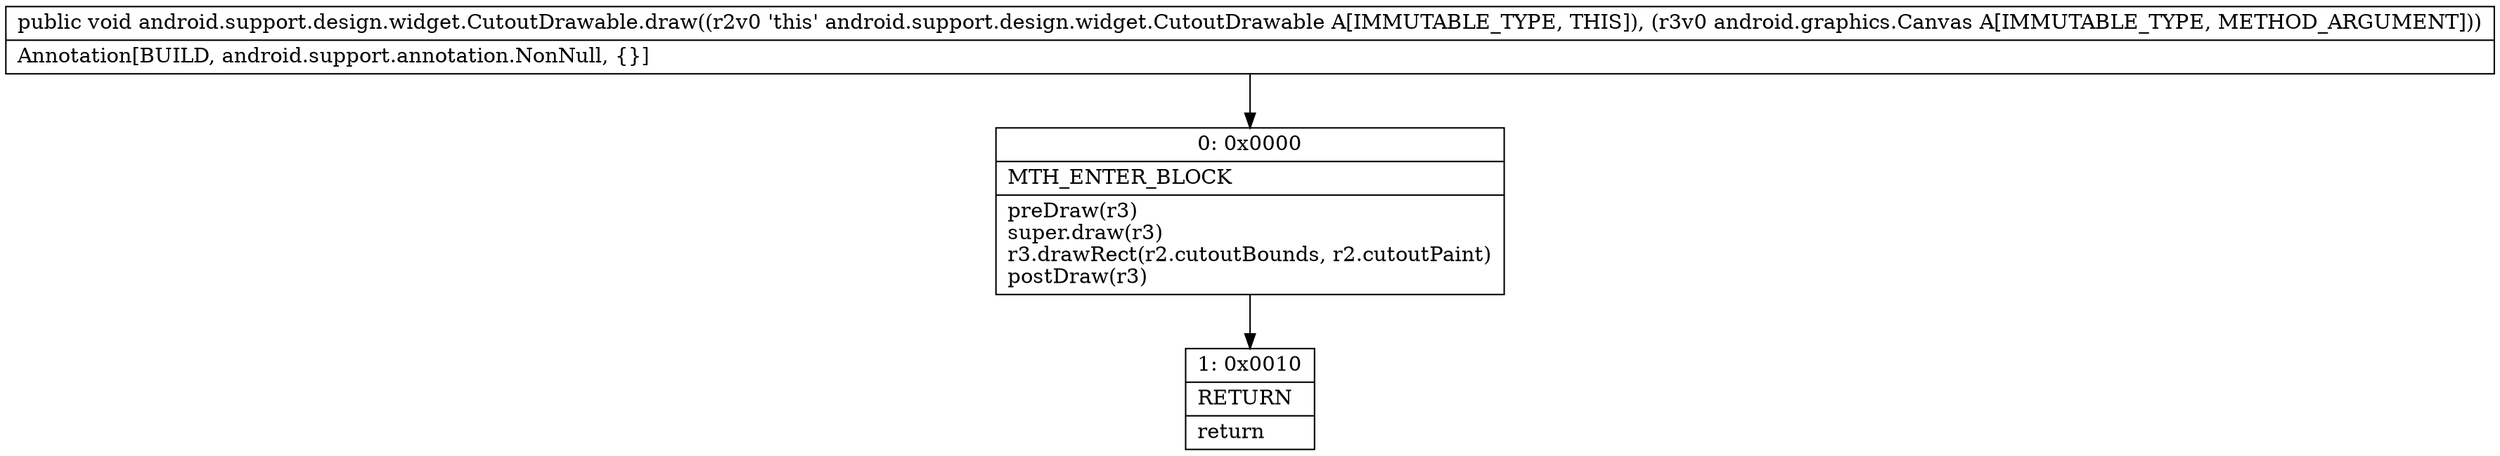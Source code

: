 digraph "CFG forandroid.support.design.widget.CutoutDrawable.draw(Landroid\/graphics\/Canvas;)V" {
Node_0 [shape=record,label="{0\:\ 0x0000|MTH_ENTER_BLOCK\l|preDraw(r3)\lsuper.draw(r3)\lr3.drawRect(r2.cutoutBounds, r2.cutoutPaint)\lpostDraw(r3)\l}"];
Node_1 [shape=record,label="{1\:\ 0x0010|RETURN\l|return\l}"];
MethodNode[shape=record,label="{public void android.support.design.widget.CutoutDrawable.draw((r2v0 'this' android.support.design.widget.CutoutDrawable A[IMMUTABLE_TYPE, THIS]), (r3v0 android.graphics.Canvas A[IMMUTABLE_TYPE, METHOD_ARGUMENT]))  | Annotation[BUILD, android.support.annotation.NonNull, \{\}]\l}"];
MethodNode -> Node_0;
Node_0 -> Node_1;
}

